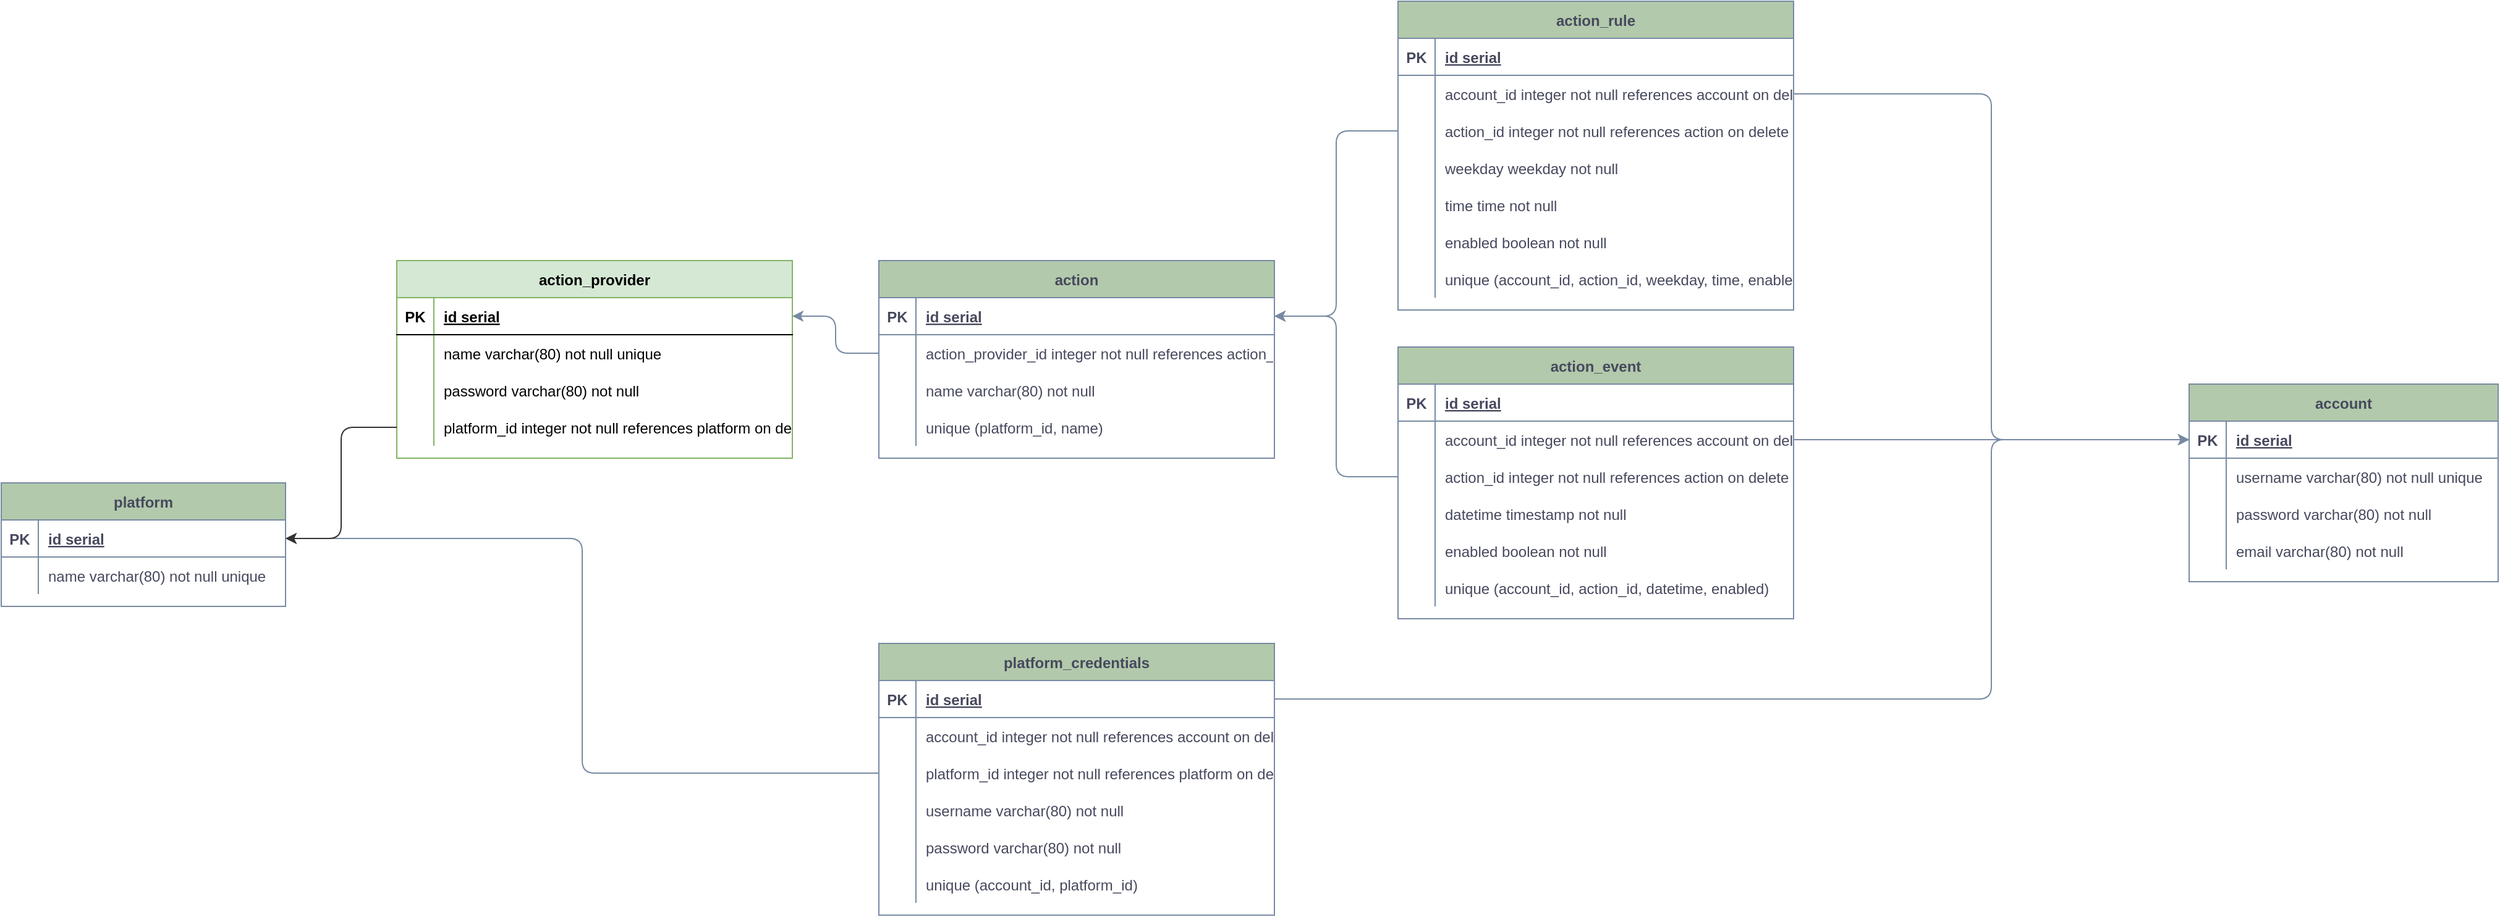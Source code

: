 <mxfile version="14.8.4" type="device"><diagram id="R2lEEEUBdFMjLlhIrx00" name="Page-1"><mxGraphModel dx="3762" dy="1203" grid="1" gridSize="10" guides="1" tooltips="1" connect="1" arrows="1" fold="1" page="1" pageScale="1" pageWidth="850" pageHeight="1100" math="0" shadow="0" extFonts="Permanent Marker^https://fonts.googleapis.com/css?family=Permanent+Marker"><root><mxCell id="0"/><mxCell id="1" parent="0"/><mxCell id="4x6Jj5LJXO9dg09j2CQl-1" value="account" style="shape=table;startSize=30;container=1;collapsible=1;childLayout=tableLayout;fixedRows=1;rowLines=0;fontStyle=1;align=center;resizeLast=1;fillColor=#B2C9AB;strokeColor=#788AA3;fontColor=#46495D;" parent="1" vertex="1"><mxGeometry x="830" y="450" width="250" height="160" as="geometry"/></mxCell><mxCell id="4x6Jj5LJXO9dg09j2CQl-2" value="" style="shape=partialRectangle;collapsible=0;dropTarget=0;pointerEvents=0;fillColor=none;points=[[0,0.5],[1,0.5]];portConstraint=eastwest;top=0;left=0;right=0;bottom=1;strokeColor=#788AA3;fontColor=#46495D;" parent="4x6Jj5LJXO9dg09j2CQl-1" vertex="1"><mxGeometry y="30" width="250" height="30" as="geometry"/></mxCell><mxCell id="4x6Jj5LJXO9dg09j2CQl-3" value="PK" style="shape=partialRectangle;overflow=hidden;connectable=0;fillColor=none;top=0;left=0;bottom=0;right=0;fontStyle=1;strokeColor=#788AA3;fontColor=#46495D;" parent="4x6Jj5LJXO9dg09j2CQl-2" vertex="1"><mxGeometry width="30" height="30" as="geometry"/></mxCell><mxCell id="4x6Jj5LJXO9dg09j2CQl-4" value="id serial " style="shape=partialRectangle;overflow=hidden;connectable=0;fillColor=none;top=0;left=0;bottom=0;right=0;align=left;spacingLeft=6;fontStyle=5;strokeColor=#788AA3;fontColor=#46495D;" parent="4x6Jj5LJXO9dg09j2CQl-2" vertex="1"><mxGeometry x="30" width="220" height="30" as="geometry"/></mxCell><mxCell id="4x6Jj5LJXO9dg09j2CQl-5" value="" style="shape=partialRectangle;collapsible=0;dropTarget=0;pointerEvents=0;fillColor=none;points=[[0,0.5],[1,0.5]];portConstraint=eastwest;top=0;left=0;right=0;bottom=0;strokeColor=#788AA3;fontColor=#46495D;" parent="4x6Jj5LJXO9dg09j2CQl-1" vertex="1"><mxGeometry y="60" width="250" height="30" as="geometry"/></mxCell><mxCell id="4x6Jj5LJXO9dg09j2CQl-6" value="" style="shape=partialRectangle;overflow=hidden;connectable=0;fillColor=none;top=0;left=0;bottom=0;right=0;strokeColor=#788AA3;fontColor=#46495D;" parent="4x6Jj5LJXO9dg09j2CQl-5" vertex="1"><mxGeometry width="30" height="30" as="geometry"/></mxCell><mxCell id="4x6Jj5LJXO9dg09j2CQl-7" value="username varchar(80) not null unique" style="shape=partialRectangle;overflow=hidden;connectable=0;fillColor=none;top=0;left=0;bottom=0;right=0;align=left;spacingLeft=6;strokeColor=#788AA3;fontColor=#46495D;" parent="4x6Jj5LJXO9dg09j2CQl-5" vertex="1"><mxGeometry x="30" width="220" height="30" as="geometry"/></mxCell><mxCell id="4x6Jj5LJXO9dg09j2CQl-8" value="" style="shape=partialRectangle;collapsible=0;dropTarget=0;pointerEvents=0;fillColor=none;points=[[0,0.5],[1,0.5]];portConstraint=eastwest;top=0;left=0;right=0;bottom=0;strokeColor=#788AA3;fontColor=#46495D;" parent="4x6Jj5LJXO9dg09j2CQl-1" vertex="1"><mxGeometry y="90" width="250" height="30" as="geometry"/></mxCell><mxCell id="4x6Jj5LJXO9dg09j2CQl-9" value="" style="shape=partialRectangle;overflow=hidden;connectable=0;fillColor=none;top=0;left=0;bottom=0;right=0;strokeColor=#788AA3;fontColor=#46495D;" parent="4x6Jj5LJXO9dg09j2CQl-8" vertex="1"><mxGeometry width="30" height="30" as="geometry"/></mxCell><mxCell id="4x6Jj5LJXO9dg09j2CQl-10" value="password varchar(80) not null" style="shape=partialRectangle;overflow=hidden;connectable=0;fillColor=none;top=0;left=0;bottom=0;right=0;align=left;spacingLeft=6;strokeColor=#788AA3;fontColor=#46495D;" parent="4x6Jj5LJXO9dg09j2CQl-8" vertex="1"><mxGeometry x="30" width="220" height="30" as="geometry"/></mxCell><mxCell id="4x6Jj5LJXO9dg09j2CQl-11" value="" style="shape=partialRectangle;collapsible=0;dropTarget=0;pointerEvents=0;fillColor=none;points=[[0,0.5],[1,0.5]];portConstraint=eastwest;top=0;left=0;right=0;bottom=0;strokeColor=#788AA3;fontColor=#46495D;" parent="4x6Jj5LJXO9dg09j2CQl-1" vertex="1"><mxGeometry y="120" width="250" height="30" as="geometry"/></mxCell><mxCell id="4x6Jj5LJXO9dg09j2CQl-12" value="" style="shape=partialRectangle;overflow=hidden;connectable=0;fillColor=none;top=0;left=0;bottom=0;right=0;strokeColor=#788AA3;fontColor=#46495D;" parent="4x6Jj5LJXO9dg09j2CQl-11" vertex="1"><mxGeometry width="30" height="30" as="geometry"/></mxCell><mxCell id="4x6Jj5LJXO9dg09j2CQl-13" value="email varchar(80) not null" style="shape=partialRectangle;overflow=hidden;connectable=0;fillColor=none;top=0;left=0;bottom=0;right=0;align=left;spacingLeft=6;strokeColor=#788AA3;fontColor=#46495D;" parent="4x6Jj5LJXO9dg09j2CQl-11" vertex="1"><mxGeometry x="30" width="220" height="30" as="geometry"/></mxCell><mxCell id="4x6Jj5LJXO9dg09j2CQl-14" value="platform" style="shape=table;startSize=30;container=1;collapsible=1;childLayout=tableLayout;fixedRows=1;rowLines=0;fontStyle=1;align=center;resizeLast=1;fillColor=#B2C9AB;strokeColor=#788AA3;fontColor=#46495D;" parent="1" vertex="1"><mxGeometry x="-940" y="530" width="230" height="100" as="geometry"/></mxCell><mxCell id="4x6Jj5LJXO9dg09j2CQl-15" value="" style="shape=partialRectangle;collapsible=0;dropTarget=0;pointerEvents=0;fillColor=none;points=[[0,0.5],[1,0.5]];portConstraint=eastwest;top=0;left=0;right=0;bottom=1;strokeColor=#788AA3;fontColor=#46495D;" parent="4x6Jj5LJXO9dg09j2CQl-14" vertex="1"><mxGeometry y="30" width="230" height="30" as="geometry"/></mxCell><mxCell id="4x6Jj5LJXO9dg09j2CQl-16" value="PK" style="shape=partialRectangle;overflow=hidden;connectable=0;fillColor=none;top=0;left=0;bottom=0;right=0;fontStyle=1;strokeColor=#788AA3;fontColor=#46495D;" parent="4x6Jj5LJXO9dg09j2CQl-15" vertex="1"><mxGeometry width="30" height="30" as="geometry"/></mxCell><mxCell id="4x6Jj5LJXO9dg09j2CQl-17" value="id serial " style="shape=partialRectangle;overflow=hidden;connectable=0;fillColor=none;top=0;left=0;bottom=0;right=0;align=left;spacingLeft=6;fontStyle=5;strokeColor=#788AA3;fontColor=#46495D;" parent="4x6Jj5LJXO9dg09j2CQl-15" vertex="1"><mxGeometry x="30" width="200" height="30" as="geometry"/></mxCell><mxCell id="4x6Jj5LJXO9dg09j2CQl-18" value="" style="shape=partialRectangle;collapsible=0;dropTarget=0;pointerEvents=0;fillColor=none;points=[[0,0.5],[1,0.5]];portConstraint=eastwest;top=0;left=0;right=0;bottom=0;strokeColor=#788AA3;fontColor=#46495D;" parent="4x6Jj5LJXO9dg09j2CQl-14" vertex="1"><mxGeometry y="60" width="230" height="30" as="geometry"/></mxCell><mxCell id="4x6Jj5LJXO9dg09j2CQl-19" value="" style="shape=partialRectangle;overflow=hidden;connectable=0;fillColor=none;top=0;left=0;bottom=0;right=0;strokeColor=#788AA3;fontColor=#46495D;" parent="4x6Jj5LJXO9dg09j2CQl-18" vertex="1"><mxGeometry width="30" height="30" as="geometry"/></mxCell><mxCell id="4x6Jj5LJXO9dg09j2CQl-20" value="name varchar(80) not null unique" style="shape=partialRectangle;overflow=hidden;connectable=0;fillColor=none;top=0;left=0;bottom=0;right=0;align=left;spacingLeft=6;strokeColor=#788AA3;fontColor=#46495D;" parent="4x6Jj5LJXO9dg09j2CQl-18" vertex="1"><mxGeometry x="30" width="200" height="30" as="geometry"/></mxCell><mxCell id="4x6Jj5LJXO9dg09j2CQl-21" value="platform_credentials" style="shape=table;startSize=30;container=1;collapsible=1;childLayout=tableLayout;fixedRows=1;rowLines=0;fontStyle=1;align=center;resizeLast=1;fillColor=#B2C9AB;strokeColor=#788AA3;fontColor=#46495D;" parent="1" vertex="1"><mxGeometry x="-230" y="660" width="320" height="220" as="geometry"/></mxCell><mxCell id="4x6Jj5LJXO9dg09j2CQl-22" value="" style="shape=partialRectangle;collapsible=0;dropTarget=0;pointerEvents=0;fillColor=none;points=[[0,0.5],[1,0.5]];portConstraint=eastwest;top=0;left=0;right=0;bottom=1;strokeColor=#788AA3;fontColor=#46495D;" parent="4x6Jj5LJXO9dg09j2CQl-21" vertex="1"><mxGeometry y="30" width="320" height="30" as="geometry"/></mxCell><mxCell id="4x6Jj5LJXO9dg09j2CQl-23" value="PK" style="shape=partialRectangle;overflow=hidden;connectable=0;fillColor=none;top=0;left=0;bottom=0;right=0;fontStyle=1;strokeColor=#788AA3;fontColor=#46495D;" parent="4x6Jj5LJXO9dg09j2CQl-22" vertex="1"><mxGeometry width="30" height="30" as="geometry"/></mxCell><mxCell id="4x6Jj5LJXO9dg09j2CQl-24" value="id serial " style="shape=partialRectangle;overflow=hidden;connectable=0;fillColor=none;top=0;left=0;bottom=0;right=0;align=left;spacingLeft=6;fontStyle=5;strokeColor=#788AA3;fontColor=#46495D;" parent="4x6Jj5LJXO9dg09j2CQl-22" vertex="1"><mxGeometry x="30" width="290" height="30" as="geometry"/></mxCell><mxCell id="4x6Jj5LJXO9dg09j2CQl-25" value="" style="shape=partialRectangle;collapsible=0;dropTarget=0;pointerEvents=0;fillColor=none;points=[[0,0.5],[1,0.5]];portConstraint=eastwest;top=0;left=0;right=0;bottom=0;strokeColor=#788AA3;fontColor=#46495D;" parent="4x6Jj5LJXO9dg09j2CQl-21" vertex="1"><mxGeometry y="60" width="320" height="30" as="geometry"/></mxCell><mxCell id="4x6Jj5LJXO9dg09j2CQl-26" value="" style="shape=partialRectangle;overflow=hidden;connectable=0;fillColor=none;top=0;left=0;bottom=0;right=0;strokeColor=#788AA3;fontColor=#46495D;" parent="4x6Jj5LJXO9dg09j2CQl-25" vertex="1"><mxGeometry width="30" height="30" as="geometry"/></mxCell><mxCell id="4x6Jj5LJXO9dg09j2CQl-27" value="account_id integer not null references account on delete cascade" style="shape=partialRectangle;overflow=hidden;connectable=0;fillColor=none;top=0;left=0;bottom=0;right=0;align=left;spacingLeft=6;strokeColor=#788AA3;fontColor=#46495D;" parent="4x6Jj5LJXO9dg09j2CQl-25" vertex="1"><mxGeometry x="30" width="290" height="30" as="geometry"/></mxCell><mxCell id="4x6Jj5LJXO9dg09j2CQl-28" value="" style="shape=partialRectangle;collapsible=0;dropTarget=0;pointerEvents=0;fillColor=none;points=[[0,0.5],[1,0.5]];portConstraint=eastwest;top=0;left=0;right=0;bottom=0;strokeColor=#788AA3;fontColor=#46495D;" parent="4x6Jj5LJXO9dg09j2CQl-21" vertex="1"><mxGeometry y="90" width="320" height="30" as="geometry"/></mxCell><mxCell id="4x6Jj5LJXO9dg09j2CQl-29" value="" style="shape=partialRectangle;overflow=hidden;connectable=0;fillColor=none;top=0;left=0;bottom=0;right=0;strokeColor=#788AA3;fontColor=#46495D;" parent="4x6Jj5LJXO9dg09j2CQl-28" vertex="1"><mxGeometry width="30" height="30" as="geometry"/></mxCell><mxCell id="4x6Jj5LJXO9dg09j2CQl-30" value="platform_id integer not null references platform on delete cascade" style="shape=partialRectangle;overflow=hidden;connectable=0;fillColor=none;top=0;left=0;bottom=0;right=0;align=left;spacingLeft=6;strokeColor=#788AA3;fontColor=#46495D;" parent="4x6Jj5LJXO9dg09j2CQl-28" vertex="1"><mxGeometry x="30" width="290" height="30" as="geometry"/></mxCell><mxCell id="4x6Jj5LJXO9dg09j2CQl-31" value="" style="shape=partialRectangle;collapsible=0;dropTarget=0;pointerEvents=0;fillColor=none;points=[[0,0.5],[1,0.5]];portConstraint=eastwest;top=0;left=0;right=0;bottom=0;strokeColor=#788AA3;fontColor=#46495D;" parent="4x6Jj5LJXO9dg09j2CQl-21" vertex="1"><mxGeometry y="120" width="320" height="30" as="geometry"/></mxCell><mxCell id="4x6Jj5LJXO9dg09j2CQl-32" value="" style="shape=partialRectangle;overflow=hidden;connectable=0;fillColor=none;top=0;left=0;bottom=0;right=0;strokeColor=#788AA3;fontColor=#46495D;" parent="4x6Jj5LJXO9dg09j2CQl-31" vertex="1"><mxGeometry width="30" height="30" as="geometry"/></mxCell><mxCell id="4x6Jj5LJXO9dg09j2CQl-33" value="username varchar(80) not null" style="shape=partialRectangle;overflow=hidden;connectable=0;fillColor=none;top=0;left=0;bottom=0;right=0;align=left;spacingLeft=6;strokeColor=#788AA3;fontColor=#46495D;" parent="4x6Jj5LJXO9dg09j2CQl-31" vertex="1"><mxGeometry x="30" width="290" height="30" as="geometry"/></mxCell><mxCell id="4x6Jj5LJXO9dg09j2CQl-34" value="" style="shape=partialRectangle;collapsible=0;dropTarget=0;pointerEvents=0;fillColor=none;points=[[0,0.5],[1,0.5]];portConstraint=eastwest;top=0;left=0;right=0;bottom=0;strokeColor=#788AA3;fontColor=#46495D;" parent="4x6Jj5LJXO9dg09j2CQl-21" vertex="1"><mxGeometry y="150" width="320" height="30" as="geometry"/></mxCell><mxCell id="4x6Jj5LJXO9dg09j2CQl-35" value="" style="shape=partialRectangle;overflow=hidden;connectable=0;fillColor=none;top=0;left=0;bottom=0;right=0;strokeColor=#788AA3;fontColor=#46495D;" parent="4x6Jj5LJXO9dg09j2CQl-34" vertex="1"><mxGeometry width="30" height="30" as="geometry"/></mxCell><mxCell id="4x6Jj5LJXO9dg09j2CQl-36" value="password varchar(80) not null" style="shape=partialRectangle;overflow=hidden;connectable=0;fillColor=none;top=0;left=0;bottom=0;right=0;align=left;spacingLeft=6;strokeColor=#788AA3;fontColor=#46495D;" parent="4x6Jj5LJXO9dg09j2CQl-34" vertex="1"><mxGeometry x="30" width="290" height="30" as="geometry"/></mxCell><mxCell id="4x6Jj5LJXO9dg09j2CQl-37" value="" style="shape=partialRectangle;collapsible=0;dropTarget=0;pointerEvents=0;fillColor=none;points=[[0,0.5],[1,0.5]];portConstraint=eastwest;top=0;left=0;right=0;bottom=0;strokeColor=#788AA3;fontColor=#46495D;" parent="4x6Jj5LJXO9dg09j2CQl-21" vertex="1"><mxGeometry y="180" width="320" height="30" as="geometry"/></mxCell><mxCell id="4x6Jj5LJXO9dg09j2CQl-38" value="" style="shape=partialRectangle;overflow=hidden;connectable=0;fillColor=none;top=0;left=0;bottom=0;right=0;strokeColor=#788AA3;fontColor=#46495D;" parent="4x6Jj5LJXO9dg09j2CQl-37" vertex="1"><mxGeometry width="30" height="30" as="geometry"/></mxCell><mxCell id="4x6Jj5LJXO9dg09j2CQl-39" value="unique (account_id, platform_id)" style="shape=partialRectangle;overflow=hidden;connectable=0;fillColor=none;top=0;left=0;bottom=0;right=0;align=left;spacingLeft=6;strokeColor=#788AA3;fontColor=#46495D;" parent="4x6Jj5LJXO9dg09j2CQl-37" vertex="1"><mxGeometry x="30" width="290" height="30" as="geometry"/></mxCell><mxCell id="4x6Jj5LJXO9dg09j2CQl-40" value="action" style="shape=table;startSize=30;container=1;collapsible=1;childLayout=tableLayout;fixedRows=1;rowLines=0;fontStyle=1;align=center;resizeLast=1;fillColor=#B2C9AB;strokeColor=#788AA3;fontColor=#46495D;" parent="1" vertex="1"><mxGeometry x="-230" y="350" width="320" height="160" as="geometry"/></mxCell><mxCell id="4x6Jj5LJXO9dg09j2CQl-41" value="" style="shape=partialRectangle;collapsible=0;dropTarget=0;pointerEvents=0;fillColor=none;points=[[0,0.5],[1,0.5]];portConstraint=eastwest;top=0;left=0;right=0;bottom=1;strokeColor=#788AA3;fontColor=#46495D;" parent="4x6Jj5LJXO9dg09j2CQl-40" vertex="1"><mxGeometry y="30" width="320" height="30" as="geometry"/></mxCell><mxCell id="4x6Jj5LJXO9dg09j2CQl-42" value="PK" style="shape=partialRectangle;overflow=hidden;connectable=0;fillColor=none;top=0;left=0;bottom=0;right=0;fontStyle=1;strokeColor=#788AA3;fontColor=#46495D;" parent="4x6Jj5LJXO9dg09j2CQl-41" vertex="1"><mxGeometry width="30" height="30" as="geometry"/></mxCell><mxCell id="4x6Jj5LJXO9dg09j2CQl-43" value="id serial " style="shape=partialRectangle;overflow=hidden;connectable=0;fillColor=none;top=0;left=0;bottom=0;right=0;align=left;spacingLeft=6;fontStyle=5;strokeColor=#788AA3;fontColor=#46495D;" parent="4x6Jj5LJXO9dg09j2CQl-41" vertex="1"><mxGeometry x="30" width="290" height="30" as="geometry"/></mxCell><mxCell id="4x6Jj5LJXO9dg09j2CQl-44" value="" style="shape=partialRectangle;collapsible=0;dropTarget=0;pointerEvents=0;fillColor=none;points=[[0,0.5],[1,0.5]];portConstraint=eastwest;top=0;left=0;right=0;bottom=0;strokeColor=#788AA3;fontColor=#46495D;" parent="4x6Jj5LJXO9dg09j2CQl-40" vertex="1"><mxGeometry y="60" width="320" height="30" as="geometry"/></mxCell><mxCell id="4x6Jj5LJXO9dg09j2CQl-45" value="" style="shape=partialRectangle;overflow=hidden;connectable=0;fillColor=none;top=0;left=0;bottom=0;right=0;strokeColor=#788AA3;fontColor=#46495D;" parent="4x6Jj5LJXO9dg09j2CQl-44" vertex="1"><mxGeometry width="30" height="30" as="geometry"/></mxCell><mxCell id="4x6Jj5LJXO9dg09j2CQl-46" value="action_provider_id integer not null references action_provider on delete cascade" style="shape=partialRectangle;overflow=hidden;connectable=0;fillColor=none;top=0;left=0;bottom=0;right=0;align=left;spacingLeft=6;strokeColor=#788AA3;fontColor=#46495D;" parent="4x6Jj5LJXO9dg09j2CQl-44" vertex="1"><mxGeometry x="30" width="290" height="30" as="geometry"/></mxCell><mxCell id="4x6Jj5LJXO9dg09j2CQl-47" value="" style="shape=partialRectangle;collapsible=0;dropTarget=0;pointerEvents=0;fillColor=none;points=[[0,0.5],[1,0.5]];portConstraint=eastwest;top=0;left=0;right=0;bottom=0;strokeColor=#788AA3;fontColor=#46495D;" parent="4x6Jj5LJXO9dg09j2CQl-40" vertex="1"><mxGeometry y="90" width="320" height="30" as="geometry"/></mxCell><mxCell id="4x6Jj5LJXO9dg09j2CQl-48" value="" style="shape=partialRectangle;overflow=hidden;connectable=0;fillColor=none;top=0;left=0;bottom=0;right=0;strokeColor=#788AA3;fontColor=#46495D;" parent="4x6Jj5LJXO9dg09j2CQl-47" vertex="1"><mxGeometry width="30" height="30" as="geometry"/></mxCell><mxCell id="4x6Jj5LJXO9dg09j2CQl-49" value="name varchar(80) not null" style="shape=partialRectangle;overflow=hidden;connectable=0;fillColor=none;top=0;left=0;bottom=0;right=0;align=left;spacingLeft=6;strokeColor=#788AA3;fontColor=#46495D;" parent="4x6Jj5LJXO9dg09j2CQl-47" vertex="1"><mxGeometry x="30" width="290" height="30" as="geometry"/></mxCell><mxCell id="4x6Jj5LJXO9dg09j2CQl-50" value="" style="shape=partialRectangle;collapsible=0;dropTarget=0;pointerEvents=0;fillColor=none;points=[[0,0.5],[1,0.5]];portConstraint=eastwest;top=0;left=0;right=0;bottom=0;strokeColor=#788AA3;fontColor=#46495D;" parent="4x6Jj5LJXO9dg09j2CQl-40" vertex="1"><mxGeometry y="120" width="320" height="30" as="geometry"/></mxCell><mxCell id="4x6Jj5LJXO9dg09j2CQl-51" value="" style="shape=partialRectangle;overflow=hidden;connectable=0;fillColor=none;top=0;left=0;bottom=0;right=0;strokeColor=#788AA3;fontColor=#46495D;" parent="4x6Jj5LJXO9dg09j2CQl-50" vertex="1"><mxGeometry width="30" height="30" as="geometry"/></mxCell><mxCell id="4x6Jj5LJXO9dg09j2CQl-52" value="unique (platform_id, name)" style="shape=partialRectangle;overflow=hidden;connectable=0;fillColor=none;top=0;left=0;bottom=0;right=0;align=left;spacingLeft=6;strokeColor=#788AA3;fontColor=#46495D;" parent="4x6Jj5LJXO9dg09j2CQl-50" vertex="1"><mxGeometry x="30" width="290" height="30" as="geometry"/></mxCell><mxCell id="4x6Jj5LJXO9dg09j2CQl-53" value="action_rule" style="shape=table;startSize=30;container=1;collapsible=1;childLayout=tableLayout;fixedRows=1;rowLines=0;fontStyle=1;align=center;resizeLast=1;fillColor=#B2C9AB;strokeColor=#788AA3;fontColor=#46495D;" parent="1" vertex="1"><mxGeometry x="190" y="140" width="320" height="250" as="geometry"/></mxCell><mxCell id="4x6Jj5LJXO9dg09j2CQl-54" value="" style="shape=partialRectangle;collapsible=0;dropTarget=0;pointerEvents=0;fillColor=none;points=[[0,0.5],[1,0.5]];portConstraint=eastwest;top=0;left=0;right=0;bottom=1;strokeColor=#788AA3;fontColor=#46495D;" parent="4x6Jj5LJXO9dg09j2CQl-53" vertex="1"><mxGeometry y="30" width="320" height="30" as="geometry"/></mxCell><mxCell id="4x6Jj5LJXO9dg09j2CQl-55" value="PK" style="shape=partialRectangle;overflow=hidden;connectable=0;fillColor=none;top=0;left=0;bottom=0;right=0;fontStyle=1;strokeColor=#788AA3;fontColor=#46495D;" parent="4x6Jj5LJXO9dg09j2CQl-54" vertex="1"><mxGeometry width="30" height="30" as="geometry"/></mxCell><mxCell id="4x6Jj5LJXO9dg09j2CQl-56" value="id serial " style="shape=partialRectangle;overflow=hidden;connectable=0;fillColor=none;top=0;left=0;bottom=0;right=0;align=left;spacingLeft=6;fontStyle=5;strokeColor=#788AA3;fontColor=#46495D;" parent="4x6Jj5LJXO9dg09j2CQl-54" vertex="1"><mxGeometry x="30" width="290" height="30" as="geometry"/></mxCell><mxCell id="4x6Jj5LJXO9dg09j2CQl-57" value="" style="shape=partialRectangle;collapsible=0;dropTarget=0;pointerEvents=0;fillColor=none;points=[[0,0.5],[1,0.5]];portConstraint=eastwest;top=0;left=0;right=0;bottom=0;strokeColor=#788AA3;fontColor=#46495D;" parent="4x6Jj5LJXO9dg09j2CQl-53" vertex="1"><mxGeometry y="60" width="320" height="30" as="geometry"/></mxCell><mxCell id="4x6Jj5LJXO9dg09j2CQl-58" value="" style="shape=partialRectangle;overflow=hidden;connectable=0;fillColor=none;top=0;left=0;bottom=0;right=0;strokeColor=#788AA3;fontColor=#46495D;" parent="4x6Jj5LJXO9dg09j2CQl-57" vertex="1"><mxGeometry width="30" height="30" as="geometry"/></mxCell><mxCell id="4x6Jj5LJXO9dg09j2CQl-59" value="account_id integer not null references account on delete cascade" style="shape=partialRectangle;overflow=hidden;connectable=0;fillColor=none;top=0;left=0;bottom=0;right=0;align=left;spacingLeft=6;strokeColor=#788AA3;fontColor=#46495D;" parent="4x6Jj5LJXO9dg09j2CQl-57" vertex="1"><mxGeometry x="30" width="290" height="30" as="geometry"/></mxCell><mxCell id="4x6Jj5LJXO9dg09j2CQl-60" value="" style="shape=partialRectangle;collapsible=0;dropTarget=0;pointerEvents=0;fillColor=none;points=[[0,0.5],[1,0.5]];portConstraint=eastwest;top=0;left=0;right=0;bottom=0;strokeColor=#788AA3;fontColor=#46495D;" parent="4x6Jj5LJXO9dg09j2CQl-53" vertex="1"><mxGeometry y="90" width="320" height="30" as="geometry"/></mxCell><mxCell id="4x6Jj5LJXO9dg09j2CQl-61" value="" style="shape=partialRectangle;overflow=hidden;connectable=0;fillColor=none;top=0;left=0;bottom=0;right=0;strokeColor=#788AA3;fontColor=#46495D;" parent="4x6Jj5LJXO9dg09j2CQl-60" vertex="1"><mxGeometry width="30" height="30" as="geometry"/></mxCell><mxCell id="4x6Jj5LJXO9dg09j2CQl-62" value="action_id integer not null references action on delete cascade" style="shape=partialRectangle;overflow=hidden;connectable=0;fillColor=none;top=0;left=0;bottom=0;right=0;align=left;spacingLeft=6;strokeColor=#788AA3;fontColor=#46495D;" parent="4x6Jj5LJXO9dg09j2CQl-60" vertex="1"><mxGeometry x="30" width="290" height="30" as="geometry"/></mxCell><mxCell id="4x6Jj5LJXO9dg09j2CQl-63" value="" style="shape=partialRectangle;collapsible=0;dropTarget=0;pointerEvents=0;fillColor=none;points=[[0,0.5],[1,0.5]];portConstraint=eastwest;top=0;left=0;right=0;bottom=0;strokeColor=#788AA3;fontColor=#46495D;" parent="4x6Jj5LJXO9dg09j2CQl-53" vertex="1"><mxGeometry y="120" width="320" height="30" as="geometry"/></mxCell><mxCell id="4x6Jj5LJXO9dg09j2CQl-64" value="" style="shape=partialRectangle;overflow=hidden;connectable=0;fillColor=none;top=0;left=0;bottom=0;right=0;strokeColor=#788AA3;fontColor=#46495D;" parent="4x6Jj5LJXO9dg09j2CQl-63" vertex="1"><mxGeometry width="30" height="30" as="geometry"/></mxCell><mxCell id="4x6Jj5LJXO9dg09j2CQl-65" value="weekday weekday not null" style="shape=partialRectangle;overflow=hidden;connectable=0;fillColor=none;top=0;left=0;bottom=0;right=0;align=left;spacingLeft=6;strokeColor=#788AA3;fontColor=#46495D;" parent="4x6Jj5LJXO9dg09j2CQl-63" vertex="1"><mxGeometry x="30" width="290" height="30" as="geometry"/></mxCell><mxCell id="4x6Jj5LJXO9dg09j2CQl-66" value="" style="shape=partialRectangle;collapsible=0;dropTarget=0;pointerEvents=0;fillColor=none;points=[[0,0.5],[1,0.5]];portConstraint=eastwest;top=0;left=0;right=0;bottom=0;strokeColor=#788AA3;fontColor=#46495D;" parent="4x6Jj5LJXO9dg09j2CQl-53" vertex="1"><mxGeometry y="150" width="320" height="30" as="geometry"/></mxCell><mxCell id="4x6Jj5LJXO9dg09j2CQl-67" value="" style="shape=partialRectangle;overflow=hidden;connectable=0;fillColor=none;top=0;left=0;bottom=0;right=0;strokeColor=#788AA3;fontColor=#46495D;" parent="4x6Jj5LJXO9dg09j2CQl-66" vertex="1"><mxGeometry width="30" height="30" as="geometry"/></mxCell><mxCell id="4x6Jj5LJXO9dg09j2CQl-68" value="time time not null" style="shape=partialRectangle;overflow=hidden;connectable=0;fillColor=none;top=0;left=0;bottom=0;right=0;align=left;spacingLeft=6;strokeColor=#788AA3;fontColor=#46495D;" parent="4x6Jj5LJXO9dg09j2CQl-66" vertex="1"><mxGeometry x="30" width="290" height="30" as="geometry"/></mxCell><mxCell id="4x6Jj5LJXO9dg09j2CQl-69" value="" style="shape=partialRectangle;collapsible=0;dropTarget=0;pointerEvents=0;fillColor=none;points=[[0,0.5],[1,0.5]];portConstraint=eastwest;top=0;left=0;right=0;bottom=0;strokeColor=#788AA3;fontColor=#46495D;" parent="4x6Jj5LJXO9dg09j2CQl-53" vertex="1"><mxGeometry y="180" width="320" height="30" as="geometry"/></mxCell><mxCell id="4x6Jj5LJXO9dg09j2CQl-70" value="" style="shape=partialRectangle;overflow=hidden;connectable=0;fillColor=none;top=0;left=0;bottom=0;right=0;strokeColor=#788AA3;fontColor=#46495D;" parent="4x6Jj5LJXO9dg09j2CQl-69" vertex="1"><mxGeometry width="30" height="30" as="geometry"/></mxCell><mxCell id="4x6Jj5LJXO9dg09j2CQl-71" value="enabled boolean not null" style="shape=partialRectangle;overflow=hidden;connectable=0;fillColor=none;top=0;left=0;bottom=0;right=0;align=left;spacingLeft=6;strokeColor=#788AA3;fontColor=#46495D;" parent="4x6Jj5LJXO9dg09j2CQl-69" vertex="1"><mxGeometry x="30" width="290" height="30" as="geometry"/></mxCell><mxCell id="4x6Jj5LJXO9dg09j2CQl-72" value="" style="shape=partialRectangle;collapsible=0;dropTarget=0;pointerEvents=0;fillColor=none;points=[[0,0.5],[1,0.5]];portConstraint=eastwest;top=0;left=0;right=0;bottom=0;strokeColor=#788AA3;fontColor=#46495D;" parent="4x6Jj5LJXO9dg09j2CQl-53" vertex="1"><mxGeometry y="210" width="320" height="30" as="geometry"/></mxCell><mxCell id="4x6Jj5LJXO9dg09j2CQl-73" value="" style="shape=partialRectangle;overflow=hidden;connectable=0;fillColor=none;top=0;left=0;bottom=0;right=0;strokeColor=#788AA3;fontColor=#46495D;" parent="4x6Jj5LJXO9dg09j2CQl-72" vertex="1"><mxGeometry width="30" height="30" as="geometry"/></mxCell><mxCell id="4x6Jj5LJXO9dg09j2CQl-74" value="unique (account_id, action_id, weekday, time, enabled)" style="shape=partialRectangle;overflow=hidden;connectable=0;fillColor=none;top=0;left=0;bottom=0;right=0;align=left;spacingLeft=6;strokeColor=#788AA3;fontColor=#46495D;" parent="4x6Jj5LJXO9dg09j2CQl-72" vertex="1"><mxGeometry x="30" width="290" height="30" as="geometry"/></mxCell><mxCell id="4x6Jj5LJXO9dg09j2CQl-75" value="action_event" style="shape=table;startSize=30;container=1;collapsible=1;childLayout=tableLayout;fixedRows=1;rowLines=0;fontStyle=1;align=center;resizeLast=1;fillColor=#B2C9AB;strokeColor=#788AA3;fontColor=#46495D;" parent="1" vertex="1"><mxGeometry x="190" y="420" width="320" height="220" as="geometry"/></mxCell><mxCell id="4x6Jj5LJXO9dg09j2CQl-76" value="" style="shape=partialRectangle;collapsible=0;dropTarget=0;pointerEvents=0;fillColor=none;points=[[0,0.5],[1,0.5]];portConstraint=eastwest;top=0;left=0;right=0;bottom=1;strokeColor=#788AA3;fontColor=#46495D;" parent="4x6Jj5LJXO9dg09j2CQl-75" vertex="1"><mxGeometry y="30" width="320" height="30" as="geometry"/></mxCell><mxCell id="4x6Jj5LJXO9dg09j2CQl-77" value="PK" style="shape=partialRectangle;overflow=hidden;connectable=0;fillColor=none;top=0;left=0;bottom=0;right=0;fontStyle=1;strokeColor=#788AA3;fontColor=#46495D;" parent="4x6Jj5LJXO9dg09j2CQl-76" vertex="1"><mxGeometry width="30" height="30" as="geometry"/></mxCell><mxCell id="4x6Jj5LJXO9dg09j2CQl-78" value="id serial " style="shape=partialRectangle;overflow=hidden;connectable=0;fillColor=none;top=0;left=0;bottom=0;right=0;align=left;spacingLeft=6;fontStyle=5;strokeColor=#788AA3;fontColor=#46495D;" parent="4x6Jj5LJXO9dg09j2CQl-76" vertex="1"><mxGeometry x="30" width="290" height="30" as="geometry"/></mxCell><mxCell id="4x6Jj5LJXO9dg09j2CQl-79" value="" style="shape=partialRectangle;collapsible=0;dropTarget=0;pointerEvents=0;fillColor=none;points=[[0,0.5],[1,0.5]];portConstraint=eastwest;top=0;left=0;right=0;bottom=0;strokeColor=#788AA3;fontColor=#46495D;" parent="4x6Jj5LJXO9dg09j2CQl-75" vertex="1"><mxGeometry y="60" width="320" height="30" as="geometry"/></mxCell><mxCell id="4x6Jj5LJXO9dg09j2CQl-80" value="" style="shape=partialRectangle;overflow=hidden;connectable=0;fillColor=none;top=0;left=0;bottom=0;right=0;strokeColor=#788AA3;fontColor=#46495D;" parent="4x6Jj5LJXO9dg09j2CQl-79" vertex="1"><mxGeometry width="30" height="30" as="geometry"/></mxCell><mxCell id="4x6Jj5LJXO9dg09j2CQl-81" value="account_id integer not null references account on delete cascade" style="shape=partialRectangle;overflow=hidden;connectable=0;fillColor=none;top=0;left=0;bottom=0;right=0;align=left;spacingLeft=6;strokeColor=#788AA3;fontColor=#46495D;" parent="4x6Jj5LJXO9dg09j2CQl-79" vertex="1"><mxGeometry x="30" width="290" height="30" as="geometry"/></mxCell><mxCell id="4x6Jj5LJXO9dg09j2CQl-82" value="" style="shape=partialRectangle;collapsible=0;dropTarget=0;pointerEvents=0;fillColor=none;points=[[0,0.5],[1,0.5]];portConstraint=eastwest;top=0;left=0;right=0;bottom=0;strokeColor=#788AA3;fontColor=#46495D;" parent="4x6Jj5LJXO9dg09j2CQl-75" vertex="1"><mxGeometry y="90" width="320" height="30" as="geometry"/></mxCell><mxCell id="4x6Jj5LJXO9dg09j2CQl-83" value="" style="shape=partialRectangle;overflow=hidden;connectable=0;fillColor=none;top=0;left=0;bottom=0;right=0;strokeColor=#788AA3;fontColor=#46495D;" parent="4x6Jj5LJXO9dg09j2CQl-82" vertex="1"><mxGeometry width="30" height="30" as="geometry"/></mxCell><mxCell id="4x6Jj5LJXO9dg09j2CQl-84" value="action_id integer not null references action on delete cascade" style="shape=partialRectangle;overflow=hidden;connectable=0;fillColor=none;top=0;left=0;bottom=0;right=0;align=left;spacingLeft=6;strokeColor=#788AA3;fontColor=#46495D;" parent="4x6Jj5LJXO9dg09j2CQl-82" vertex="1"><mxGeometry x="30" width="290" height="30" as="geometry"/></mxCell><mxCell id="4x6Jj5LJXO9dg09j2CQl-85" value="" style="shape=partialRectangle;collapsible=0;dropTarget=0;pointerEvents=0;fillColor=none;points=[[0,0.5],[1,0.5]];portConstraint=eastwest;top=0;left=0;right=0;bottom=0;strokeColor=#788AA3;fontColor=#46495D;" parent="4x6Jj5LJXO9dg09j2CQl-75" vertex="1"><mxGeometry y="120" width="320" height="30" as="geometry"/></mxCell><mxCell id="4x6Jj5LJXO9dg09j2CQl-86" value="" style="shape=partialRectangle;overflow=hidden;connectable=0;fillColor=none;top=0;left=0;bottom=0;right=0;strokeColor=#788AA3;fontColor=#46495D;" parent="4x6Jj5LJXO9dg09j2CQl-85" vertex="1"><mxGeometry width="30" height="30" as="geometry"/></mxCell><mxCell id="4x6Jj5LJXO9dg09j2CQl-87" value="datetime timestamp not null" style="shape=partialRectangle;overflow=hidden;connectable=0;fillColor=none;top=0;left=0;bottom=0;right=0;align=left;spacingLeft=6;strokeColor=#788AA3;fontColor=#46495D;" parent="4x6Jj5LJXO9dg09j2CQl-85" vertex="1"><mxGeometry x="30" width="290" height="30" as="geometry"/></mxCell><mxCell id="4x6Jj5LJXO9dg09j2CQl-88" value="" style="shape=partialRectangle;collapsible=0;dropTarget=0;pointerEvents=0;fillColor=none;points=[[0,0.5],[1,0.5]];portConstraint=eastwest;top=0;left=0;right=0;bottom=0;strokeColor=#788AA3;fontColor=#46495D;" parent="4x6Jj5LJXO9dg09j2CQl-75" vertex="1"><mxGeometry y="150" width="320" height="30" as="geometry"/></mxCell><mxCell id="4x6Jj5LJXO9dg09j2CQl-89" value="" style="shape=partialRectangle;overflow=hidden;connectable=0;fillColor=none;top=0;left=0;bottom=0;right=0;strokeColor=#788AA3;fontColor=#46495D;" parent="4x6Jj5LJXO9dg09j2CQl-88" vertex="1"><mxGeometry width="30" height="30" as="geometry"/></mxCell><mxCell id="4x6Jj5LJXO9dg09j2CQl-90" value="enabled boolean not null" style="shape=partialRectangle;overflow=hidden;connectable=0;fillColor=none;top=0;left=0;bottom=0;right=0;align=left;spacingLeft=6;strokeColor=#788AA3;fontColor=#46495D;" parent="4x6Jj5LJXO9dg09j2CQl-88" vertex="1"><mxGeometry x="30" width="290" height="30" as="geometry"/></mxCell><mxCell id="4x6Jj5LJXO9dg09j2CQl-91" value="" style="shape=partialRectangle;collapsible=0;dropTarget=0;pointerEvents=0;fillColor=none;points=[[0,0.5],[1,0.5]];portConstraint=eastwest;top=0;left=0;right=0;bottom=0;strokeColor=#788AA3;fontColor=#46495D;" parent="4x6Jj5LJXO9dg09j2CQl-75" vertex="1"><mxGeometry y="180" width="320" height="30" as="geometry"/></mxCell><mxCell id="4x6Jj5LJXO9dg09j2CQl-92" value="" style="shape=partialRectangle;overflow=hidden;connectable=0;fillColor=none;top=0;left=0;bottom=0;right=0;strokeColor=#788AA3;fontColor=#46495D;" parent="4x6Jj5LJXO9dg09j2CQl-91" vertex="1"><mxGeometry width="30" height="30" as="geometry"/></mxCell><mxCell id="4x6Jj5LJXO9dg09j2CQl-93" value="unique (account_id, action_id, datetime, enabled)" style="shape=partialRectangle;overflow=hidden;connectable=0;fillColor=none;top=0;left=0;bottom=0;right=0;align=left;spacingLeft=6;strokeColor=#788AA3;fontColor=#46495D;" parent="4x6Jj5LJXO9dg09j2CQl-91" vertex="1"><mxGeometry x="30" width="290" height="30" as="geometry"/></mxCell><mxCell id="4x6Jj5LJXO9dg09j2CQl-94" style="edgeStyle=orthogonalEdgeStyle;orthogonalLoop=1;jettySize=auto;html=1;exitX=1;exitY=0.5;exitDx=0;exitDy=0;entryX=0;entryY=0.5;entryDx=0;entryDy=0;strokeColor=#788AA3;fontColor=#46495D;" parent="1" source="4x6Jj5LJXO9dg09j2CQl-22" target="4x6Jj5LJXO9dg09j2CQl-2" edge="1"><mxGeometry relative="1" as="geometry"><Array as="points"><mxPoint x="670" y="705"/><mxPoint x="670" y="495"/></Array></mxGeometry></mxCell><mxCell id="4x6Jj5LJXO9dg09j2CQl-95" style="edgeStyle=orthogonalEdgeStyle;orthogonalLoop=1;jettySize=auto;html=1;exitX=0;exitY=0.5;exitDx=0;exitDy=0;entryX=1;entryY=0.5;entryDx=0;entryDy=0;strokeColor=#788AA3;fontColor=#46495D;" parent="1" source="4x6Jj5LJXO9dg09j2CQl-28" target="4x6Jj5LJXO9dg09j2CQl-15" edge="1"><mxGeometry relative="1" as="geometry"/></mxCell><mxCell id="4x6Jj5LJXO9dg09j2CQl-96" style="edgeStyle=orthogonalEdgeStyle;orthogonalLoop=1;jettySize=auto;html=1;exitX=0;exitY=0.5;exitDx=0;exitDy=0;entryX=1;entryY=0.5;entryDx=0;entryDy=0;strokeColor=#788AA3;fontColor=#46495D;" parent="1" source="4x6Jj5LJXO9dg09j2CQl-44" target="AX_8oEJM2e1d_ummL3oF-2" edge="1"><mxGeometry relative="1" as="geometry"/></mxCell><mxCell id="4x6Jj5LJXO9dg09j2CQl-97" style="edgeStyle=orthogonalEdgeStyle;orthogonalLoop=1;jettySize=auto;html=1;exitX=0;exitY=0.5;exitDx=0;exitDy=0;strokeColor=#788AA3;fontColor=#46495D;" parent="1" source="4x6Jj5LJXO9dg09j2CQl-60" target="4x6Jj5LJXO9dg09j2CQl-41" edge="1"><mxGeometry relative="1" as="geometry"/></mxCell><mxCell id="4x6Jj5LJXO9dg09j2CQl-99" style="edgeStyle=orthogonalEdgeStyle;orthogonalLoop=1;jettySize=auto;html=1;exitX=0;exitY=0.5;exitDx=0;exitDy=0;entryX=1;entryY=0.5;entryDx=0;entryDy=0;strokeColor=#788AA3;fontColor=#46495D;" parent="1" source="4x6Jj5LJXO9dg09j2CQl-82" target="4x6Jj5LJXO9dg09j2CQl-41" edge="1"><mxGeometry relative="1" as="geometry"/></mxCell><mxCell id="4x6Jj5LJXO9dg09j2CQl-101" style="edgeStyle=orthogonalEdgeStyle;orthogonalLoop=1;jettySize=auto;html=1;exitX=1;exitY=0.5;exitDx=0;exitDy=0;strokeColor=#788AA3;fontColor=#46495D;" parent="1" source="4x6Jj5LJXO9dg09j2CQl-79" target="4x6Jj5LJXO9dg09j2CQl-2" edge="1"><mxGeometry relative="1" as="geometry"/></mxCell><mxCell id="4x6Jj5LJXO9dg09j2CQl-102" style="edgeStyle=orthogonalEdgeStyle;orthogonalLoop=1;jettySize=auto;html=1;exitX=1;exitY=0.5;exitDx=0;exitDy=0;strokeColor=#788AA3;fontColor=#46495D;" parent="1" source="4x6Jj5LJXO9dg09j2CQl-57" target="4x6Jj5LJXO9dg09j2CQl-2" edge="1"><mxGeometry relative="1" as="geometry"/></mxCell><mxCell id="AX_8oEJM2e1d_ummL3oF-1" value="action_provider" style="shape=table;startSize=30;container=1;collapsible=1;childLayout=tableLayout;fixedRows=1;rowLines=0;fontStyle=1;align=center;resizeLast=1;fillColor=#d5e8d4;strokeColor=#82b366;" vertex="1" parent="1"><mxGeometry x="-620" y="350" width="320" height="160" as="geometry"/></mxCell><mxCell id="AX_8oEJM2e1d_ummL3oF-2" value="" style="shape=partialRectangle;collapsible=0;dropTarget=0;pointerEvents=0;fillColor=none;points=[[0,0.5],[1,0.5]];portConstraint=eastwest;top=0;left=0;right=0;bottom=1;" vertex="1" parent="AX_8oEJM2e1d_ummL3oF-1"><mxGeometry y="30" width="320" height="30" as="geometry"/></mxCell><mxCell id="AX_8oEJM2e1d_ummL3oF-3" value="PK" style="shape=partialRectangle;overflow=hidden;connectable=0;fillColor=none;top=0;left=0;bottom=0;right=0;fontStyle=1;" vertex="1" parent="AX_8oEJM2e1d_ummL3oF-2"><mxGeometry width="30" height="30" as="geometry"/></mxCell><mxCell id="AX_8oEJM2e1d_ummL3oF-4" value="id serial " style="shape=partialRectangle;overflow=hidden;connectable=0;fillColor=none;top=0;left=0;bottom=0;right=0;align=left;spacingLeft=6;fontStyle=5;" vertex="1" parent="AX_8oEJM2e1d_ummL3oF-2"><mxGeometry x="30" width="290" height="30" as="geometry"/></mxCell><mxCell id="AX_8oEJM2e1d_ummL3oF-5" value="" style="shape=partialRectangle;collapsible=0;dropTarget=0;pointerEvents=0;fillColor=none;points=[[0,0.5],[1,0.5]];portConstraint=eastwest;top=0;left=0;right=0;bottom=0;" vertex="1" parent="AX_8oEJM2e1d_ummL3oF-1"><mxGeometry y="60" width="320" height="30" as="geometry"/></mxCell><mxCell id="AX_8oEJM2e1d_ummL3oF-6" value="" style="shape=partialRectangle;overflow=hidden;connectable=0;fillColor=none;top=0;left=0;bottom=0;right=0;" vertex="1" parent="AX_8oEJM2e1d_ummL3oF-5"><mxGeometry width="30" height="30" as="geometry"/></mxCell><mxCell id="AX_8oEJM2e1d_ummL3oF-7" value="name varchar(80) not null unique" style="shape=partialRectangle;overflow=hidden;connectable=0;fillColor=none;top=0;left=0;bottom=0;right=0;align=left;spacingLeft=6;" vertex="1" parent="AX_8oEJM2e1d_ummL3oF-5"><mxGeometry x="30" width="290" height="30" as="geometry"/></mxCell><mxCell id="AX_8oEJM2e1d_ummL3oF-8" value="" style="shape=partialRectangle;collapsible=0;dropTarget=0;pointerEvents=0;fillColor=none;points=[[0,0.5],[1,0.5]];portConstraint=eastwest;top=0;left=0;right=0;bottom=0;" vertex="1" parent="AX_8oEJM2e1d_ummL3oF-1"><mxGeometry y="90" width="320" height="30" as="geometry"/></mxCell><mxCell id="AX_8oEJM2e1d_ummL3oF-9" value="" style="shape=partialRectangle;overflow=hidden;connectable=0;fillColor=none;top=0;left=0;bottom=0;right=0;" vertex="1" parent="AX_8oEJM2e1d_ummL3oF-8"><mxGeometry width="30" height="30" as="geometry"/></mxCell><mxCell id="AX_8oEJM2e1d_ummL3oF-10" value="password varchar(80) not null" style="shape=partialRectangle;overflow=hidden;connectable=0;fillColor=none;top=0;left=0;bottom=0;right=0;align=left;spacingLeft=6;" vertex="1" parent="AX_8oEJM2e1d_ummL3oF-8"><mxGeometry x="30" width="290" height="30" as="geometry"/></mxCell><mxCell id="AX_8oEJM2e1d_ummL3oF-11" value="" style="shape=partialRectangle;collapsible=0;dropTarget=0;pointerEvents=0;fillColor=none;points=[[0,0.5],[1,0.5]];portConstraint=eastwest;top=0;left=0;right=0;bottom=0;" vertex="1" parent="AX_8oEJM2e1d_ummL3oF-1"><mxGeometry y="120" width="320" height="30" as="geometry"/></mxCell><mxCell id="AX_8oEJM2e1d_ummL3oF-12" value="" style="shape=partialRectangle;overflow=hidden;connectable=0;fillColor=none;top=0;left=0;bottom=0;right=0;" vertex="1" parent="AX_8oEJM2e1d_ummL3oF-11"><mxGeometry width="30" height="30" as="geometry"/></mxCell><mxCell id="AX_8oEJM2e1d_ummL3oF-13" value="platform_id integer not null references platform on delete cascade" style="shape=partialRectangle;overflow=hidden;connectable=0;fillColor=none;top=0;left=0;bottom=0;right=0;align=left;spacingLeft=6;" vertex="1" parent="AX_8oEJM2e1d_ummL3oF-11"><mxGeometry x="30" width="290" height="30" as="geometry"/></mxCell><mxCell id="AX_8oEJM2e1d_ummL3oF-14" style="edgeStyle=orthogonalEdgeStyle;rounded=1;orthogonalLoop=1;jettySize=auto;html=1;exitX=0;exitY=0.5;exitDx=0;exitDy=0;entryX=1;entryY=0.5;entryDx=0;entryDy=0;strokeColor=#333333;" edge="1" parent="1" source="AX_8oEJM2e1d_ummL3oF-11" target="4x6Jj5LJXO9dg09j2CQl-15"><mxGeometry relative="1" as="geometry"/></mxCell></root></mxGraphModel></diagram></mxfile>